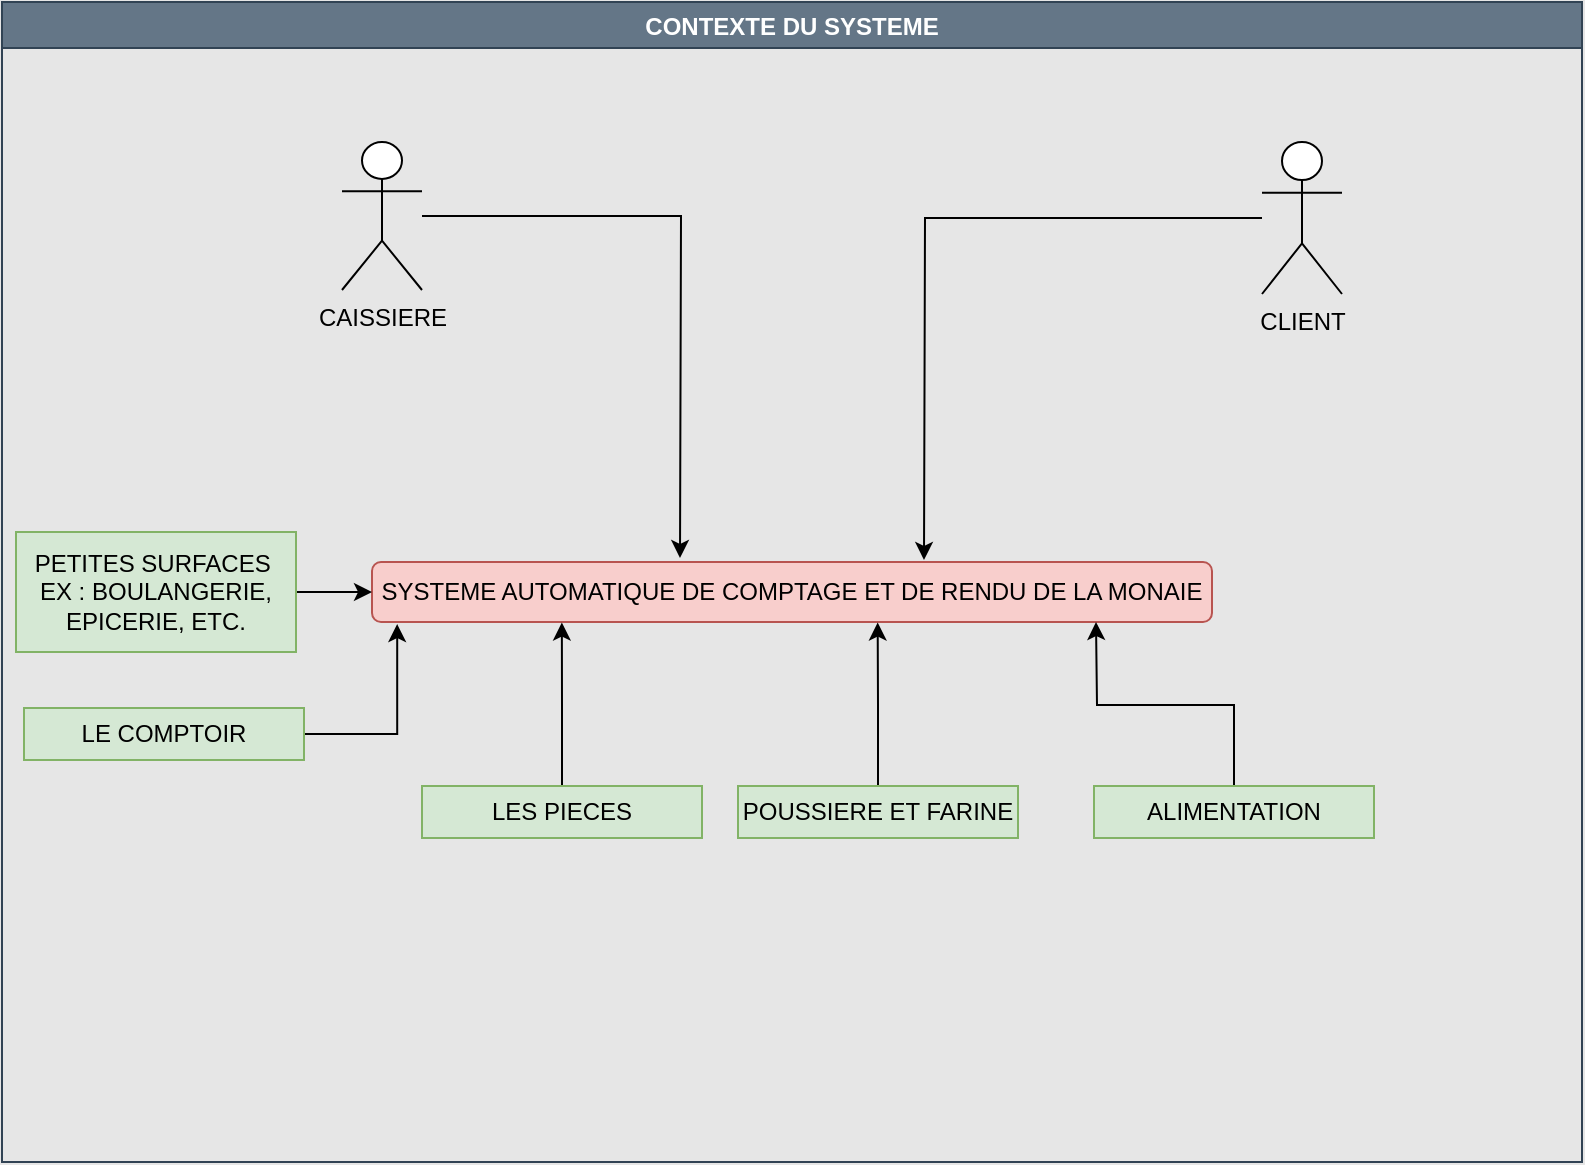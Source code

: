 <mxfile version="16.5.5" type="github">
  <diagram id="C5RBs43oDa-KdzZeNtuy" name="Page-1">
    <mxGraphModel dx="1298" dy="1521" grid="0" gridSize="10" guides="1" tooltips="1" connect="1" arrows="1" fold="1" page="1" pageScale="1" pageWidth="1169" pageHeight="827" background="#E6E6E6" math="0" shadow="0">
      <root>
        <mxCell id="WIyWlLk6GJQsqaUBKTNV-0" />
        <mxCell id="WIyWlLk6GJQsqaUBKTNV-1" parent="WIyWlLk6GJQsqaUBKTNV-0" />
        <mxCell id="ZGS5r5O1rVqSmJZZ7aWP-0" value="CONTEXTE DU SYSTEME" style="swimlane;fillColor=#647687;strokeColor=#314354;fontColor=#ffffff;" vertex="1" parent="WIyWlLk6GJQsqaUBKTNV-1">
          <mxGeometry x="19" y="-740" width="790" height="580" as="geometry" />
        </mxCell>
        <mxCell id="ZGS5r5O1rVqSmJZZ7aWP-2" value="SYSTEME AUTOMATIQUE DE COMPTAGE ET DE RENDU DE LA MONAIE" style="rounded=1;whiteSpace=wrap;html=1;fillColor=#f8cecc;strokeColor=#b85450;" vertex="1" parent="ZGS5r5O1rVqSmJZZ7aWP-0">
          <mxGeometry x="185" y="280" width="420" height="30" as="geometry" />
        </mxCell>
        <mxCell id="ZGS5r5O1rVqSmJZZ7aWP-8" style="edgeStyle=orthogonalEdgeStyle;rounded=0;orthogonalLoop=1;jettySize=auto;html=1;" edge="1" parent="ZGS5r5O1rVqSmJZZ7aWP-0" source="ZGS5r5O1rVqSmJZZ7aWP-5">
          <mxGeometry relative="1" as="geometry">
            <mxPoint x="339" y="278" as="targetPoint" />
          </mxGeometry>
        </mxCell>
        <mxCell id="ZGS5r5O1rVqSmJZZ7aWP-5" value="CAISSIERE" style="shape=umlActor;verticalLabelPosition=bottom;verticalAlign=top;html=1;outlineConnect=0;" vertex="1" parent="ZGS5r5O1rVqSmJZZ7aWP-0">
          <mxGeometry x="170" y="70" width="40" height="74" as="geometry" />
        </mxCell>
        <mxCell id="ZGS5r5O1rVqSmJZZ7aWP-9" style="edgeStyle=orthogonalEdgeStyle;rounded=0;orthogonalLoop=1;jettySize=auto;html=1;" edge="1" parent="ZGS5r5O1rVqSmJZZ7aWP-0" source="ZGS5r5O1rVqSmJZZ7aWP-6">
          <mxGeometry relative="1" as="geometry">
            <mxPoint x="461" y="279" as="targetPoint" />
          </mxGeometry>
        </mxCell>
        <mxCell id="ZGS5r5O1rVqSmJZZ7aWP-6" value="CLIENT" style="shape=umlActor;verticalLabelPosition=bottom;verticalAlign=top;html=1;outlineConnect=0;" vertex="1" parent="ZGS5r5O1rVqSmJZZ7aWP-0">
          <mxGeometry x="630" y="70" width="40" height="76" as="geometry" />
        </mxCell>
        <mxCell id="ZGS5r5O1rVqSmJZZ7aWP-31" style="edgeStyle=orthogonalEdgeStyle;rounded=0;orthogonalLoop=1;jettySize=auto;html=1;entryX=0;entryY=0.5;entryDx=0;entryDy=0;" edge="1" parent="ZGS5r5O1rVqSmJZZ7aWP-0" source="ZGS5r5O1rVqSmJZZ7aWP-16" target="ZGS5r5O1rVqSmJZZ7aWP-2">
          <mxGeometry relative="1" as="geometry" />
        </mxCell>
        <mxCell id="ZGS5r5O1rVqSmJZZ7aWP-16" value="PETITES SURFACES&amp;nbsp;&lt;br&gt;EX : BOULANGERIE, EPICERIE, ETC." style="rounded=0;whiteSpace=wrap;html=1;fillColor=#d5e8d4;strokeColor=#82b366;" vertex="1" parent="ZGS5r5O1rVqSmJZZ7aWP-0">
          <mxGeometry x="7" y="265" width="140" height="60" as="geometry" />
        </mxCell>
        <mxCell id="ZGS5r5O1rVqSmJZZ7aWP-32" style="edgeStyle=orthogonalEdgeStyle;rounded=0;orthogonalLoop=1;jettySize=auto;html=1;entryX=0.03;entryY=1.035;entryDx=0;entryDy=0;entryPerimeter=0;" edge="1" parent="ZGS5r5O1rVqSmJZZ7aWP-0" source="ZGS5r5O1rVqSmJZZ7aWP-18" target="ZGS5r5O1rVqSmJZZ7aWP-2">
          <mxGeometry relative="1" as="geometry" />
        </mxCell>
        <mxCell id="ZGS5r5O1rVqSmJZZ7aWP-18" value="LE COMPTOIR&lt;br&gt;" style="rounded=0;whiteSpace=wrap;html=1;fillColor=#d5e8d4;strokeColor=#82b366;" vertex="1" parent="ZGS5r5O1rVqSmJZZ7aWP-0">
          <mxGeometry x="11" y="353" width="140" height="26" as="geometry" />
        </mxCell>
        <mxCell id="ZGS5r5O1rVqSmJZZ7aWP-34" style="edgeStyle=orthogonalEdgeStyle;rounded=0;orthogonalLoop=1;jettySize=auto;html=1;entryX=0.226;entryY=1.009;entryDx=0;entryDy=0;entryPerimeter=0;" edge="1" parent="ZGS5r5O1rVqSmJZZ7aWP-0" source="ZGS5r5O1rVqSmJZZ7aWP-33" target="ZGS5r5O1rVqSmJZZ7aWP-2">
          <mxGeometry relative="1" as="geometry" />
        </mxCell>
        <mxCell id="ZGS5r5O1rVqSmJZZ7aWP-33" value="LES PIECES" style="rounded=0;whiteSpace=wrap;html=1;fillColor=#d5e8d4;strokeColor=#82b366;" vertex="1" parent="ZGS5r5O1rVqSmJZZ7aWP-0">
          <mxGeometry x="210" y="392" width="140" height="26" as="geometry" />
        </mxCell>
        <mxCell id="ZGS5r5O1rVqSmJZZ7aWP-36" style="edgeStyle=orthogonalEdgeStyle;rounded=0;orthogonalLoop=1;jettySize=auto;html=1;entryX=0.602;entryY=1.009;entryDx=0;entryDy=0;entryPerimeter=0;" edge="1" parent="ZGS5r5O1rVqSmJZZ7aWP-0" source="ZGS5r5O1rVqSmJZZ7aWP-35" target="ZGS5r5O1rVqSmJZZ7aWP-2">
          <mxGeometry relative="1" as="geometry" />
        </mxCell>
        <mxCell id="ZGS5r5O1rVqSmJZZ7aWP-35" value="POUSSIERE ET FARINE" style="rounded=0;whiteSpace=wrap;html=1;fillColor=#d5e8d4;strokeColor=#82b366;" vertex="1" parent="ZGS5r5O1rVqSmJZZ7aWP-0">
          <mxGeometry x="368" y="392" width="140" height="26" as="geometry" />
        </mxCell>
        <mxCell id="ZGS5r5O1rVqSmJZZ7aWP-38" style="edgeStyle=orthogonalEdgeStyle;rounded=0;orthogonalLoop=1;jettySize=auto;html=1;" edge="1" parent="ZGS5r5O1rVqSmJZZ7aWP-0" source="ZGS5r5O1rVqSmJZZ7aWP-37">
          <mxGeometry relative="1" as="geometry">
            <mxPoint x="547" y="310" as="targetPoint" />
          </mxGeometry>
        </mxCell>
        <mxCell id="ZGS5r5O1rVqSmJZZ7aWP-37" value="ALIMENTATION" style="rounded=0;whiteSpace=wrap;html=1;fillColor=#d5e8d4;strokeColor=#82b366;" vertex="1" parent="ZGS5r5O1rVqSmJZZ7aWP-0">
          <mxGeometry x="546" y="392" width="140" height="26" as="geometry" />
        </mxCell>
      </root>
    </mxGraphModel>
  </diagram>
</mxfile>
